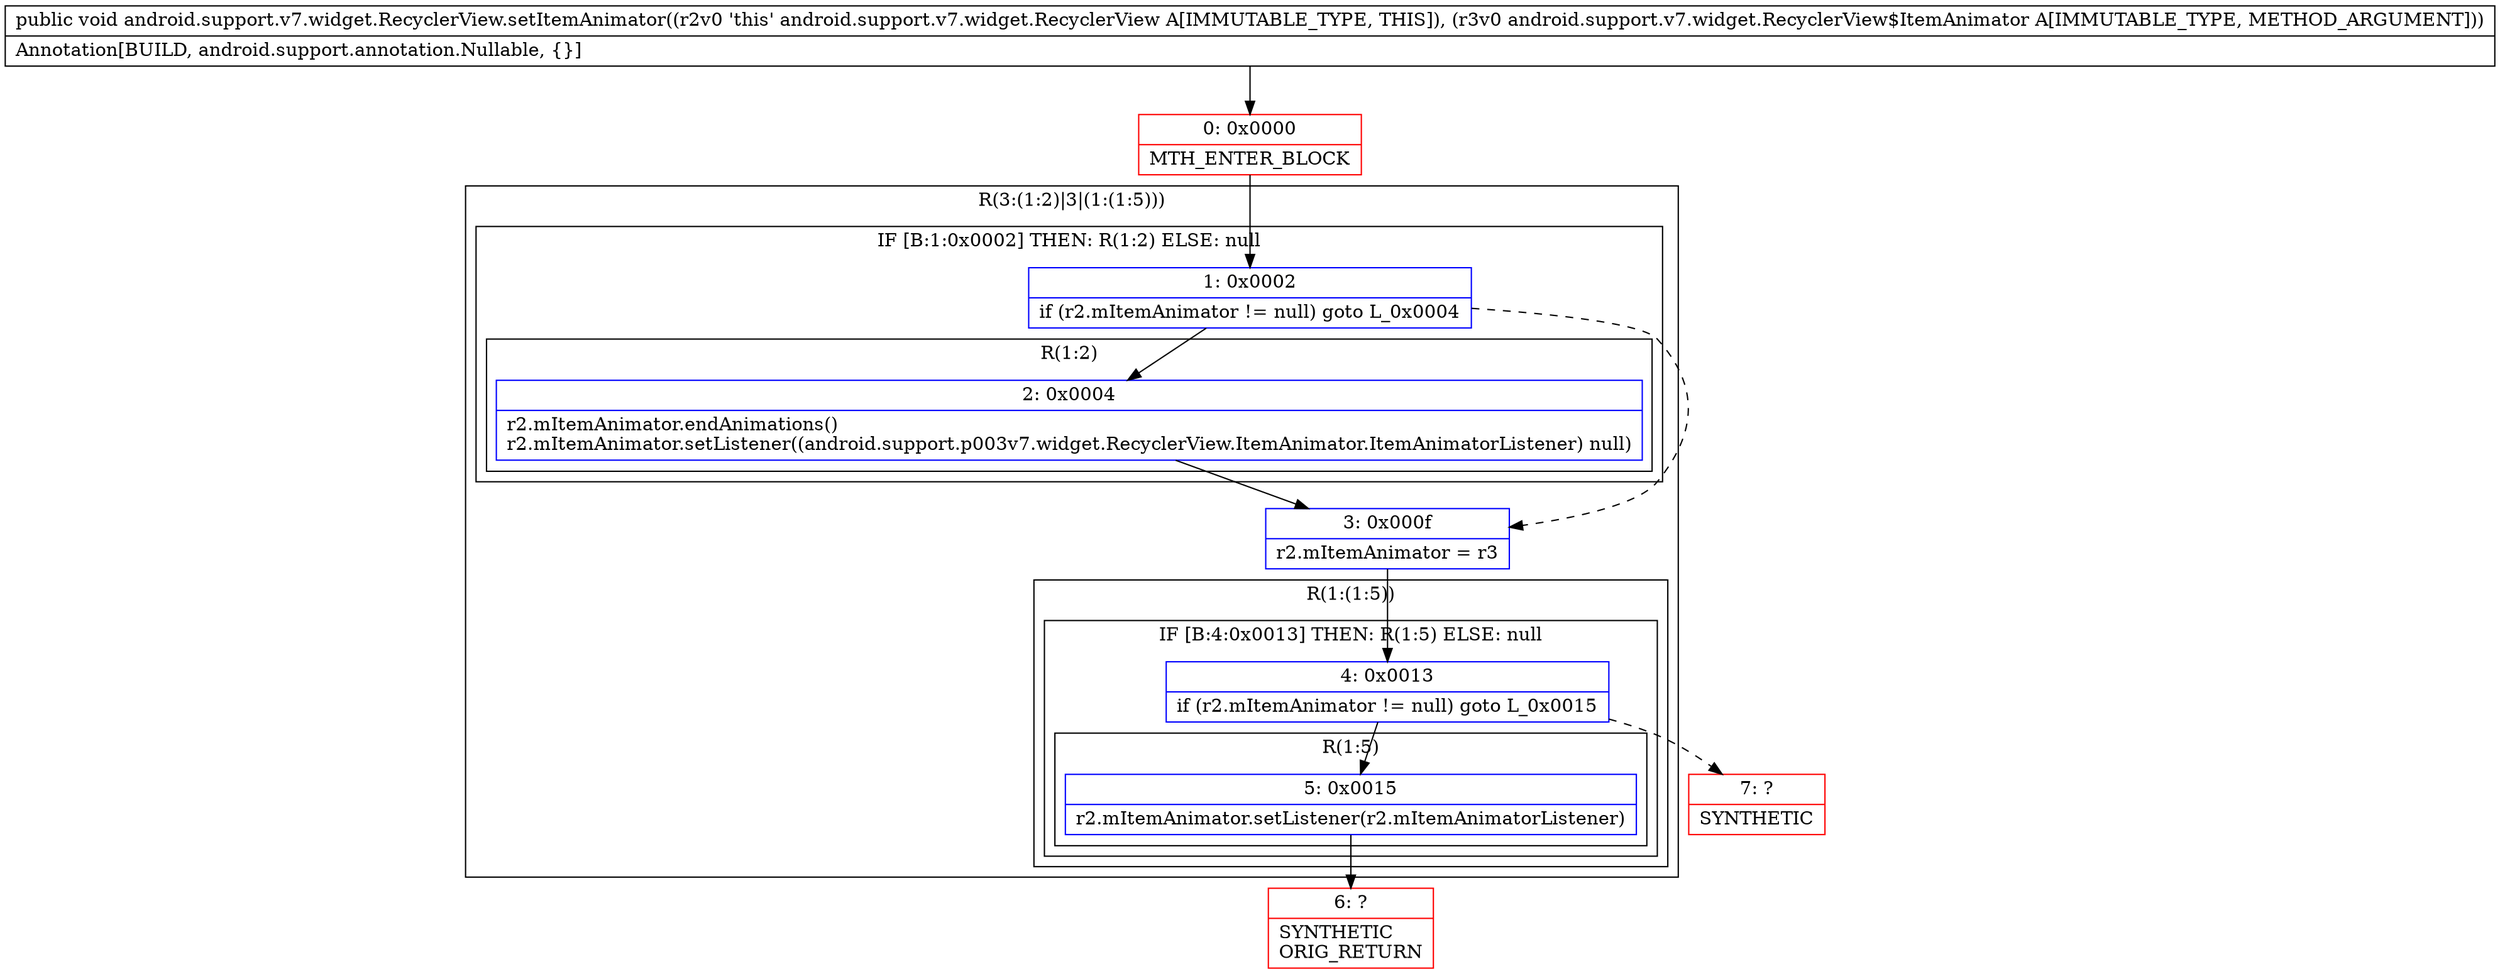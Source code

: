 digraph "CFG forandroid.support.v7.widget.RecyclerView.setItemAnimator(Landroid\/support\/v7\/widget\/RecyclerView$ItemAnimator;)V" {
subgraph cluster_Region_471181590 {
label = "R(3:(1:2)|3|(1:(1:5)))";
node [shape=record,color=blue];
subgraph cluster_IfRegion_1018422137 {
label = "IF [B:1:0x0002] THEN: R(1:2) ELSE: null";
node [shape=record,color=blue];
Node_1 [shape=record,label="{1\:\ 0x0002|if (r2.mItemAnimator != null) goto L_0x0004\l}"];
subgraph cluster_Region_482666732 {
label = "R(1:2)";
node [shape=record,color=blue];
Node_2 [shape=record,label="{2\:\ 0x0004|r2.mItemAnimator.endAnimations()\lr2.mItemAnimator.setListener((android.support.p003v7.widget.RecyclerView.ItemAnimator.ItemAnimatorListener) null)\l}"];
}
}
Node_3 [shape=record,label="{3\:\ 0x000f|r2.mItemAnimator = r3\l}"];
subgraph cluster_Region_1792733373 {
label = "R(1:(1:5))";
node [shape=record,color=blue];
subgraph cluster_IfRegion_1530313193 {
label = "IF [B:4:0x0013] THEN: R(1:5) ELSE: null";
node [shape=record,color=blue];
Node_4 [shape=record,label="{4\:\ 0x0013|if (r2.mItemAnimator != null) goto L_0x0015\l}"];
subgraph cluster_Region_2017272285 {
label = "R(1:5)";
node [shape=record,color=blue];
Node_5 [shape=record,label="{5\:\ 0x0015|r2.mItemAnimator.setListener(r2.mItemAnimatorListener)\l}"];
}
}
}
}
Node_0 [shape=record,color=red,label="{0\:\ 0x0000|MTH_ENTER_BLOCK\l}"];
Node_6 [shape=record,color=red,label="{6\:\ ?|SYNTHETIC\lORIG_RETURN\l}"];
Node_7 [shape=record,color=red,label="{7\:\ ?|SYNTHETIC\l}"];
MethodNode[shape=record,label="{public void android.support.v7.widget.RecyclerView.setItemAnimator((r2v0 'this' android.support.v7.widget.RecyclerView A[IMMUTABLE_TYPE, THIS]), (r3v0 android.support.v7.widget.RecyclerView$ItemAnimator A[IMMUTABLE_TYPE, METHOD_ARGUMENT]))  | Annotation[BUILD, android.support.annotation.Nullable, \{\}]\l}"];
MethodNode -> Node_0;
Node_1 -> Node_2;
Node_1 -> Node_3[style=dashed];
Node_2 -> Node_3;
Node_3 -> Node_4;
Node_4 -> Node_5;
Node_4 -> Node_7[style=dashed];
Node_5 -> Node_6;
Node_0 -> Node_1;
}

